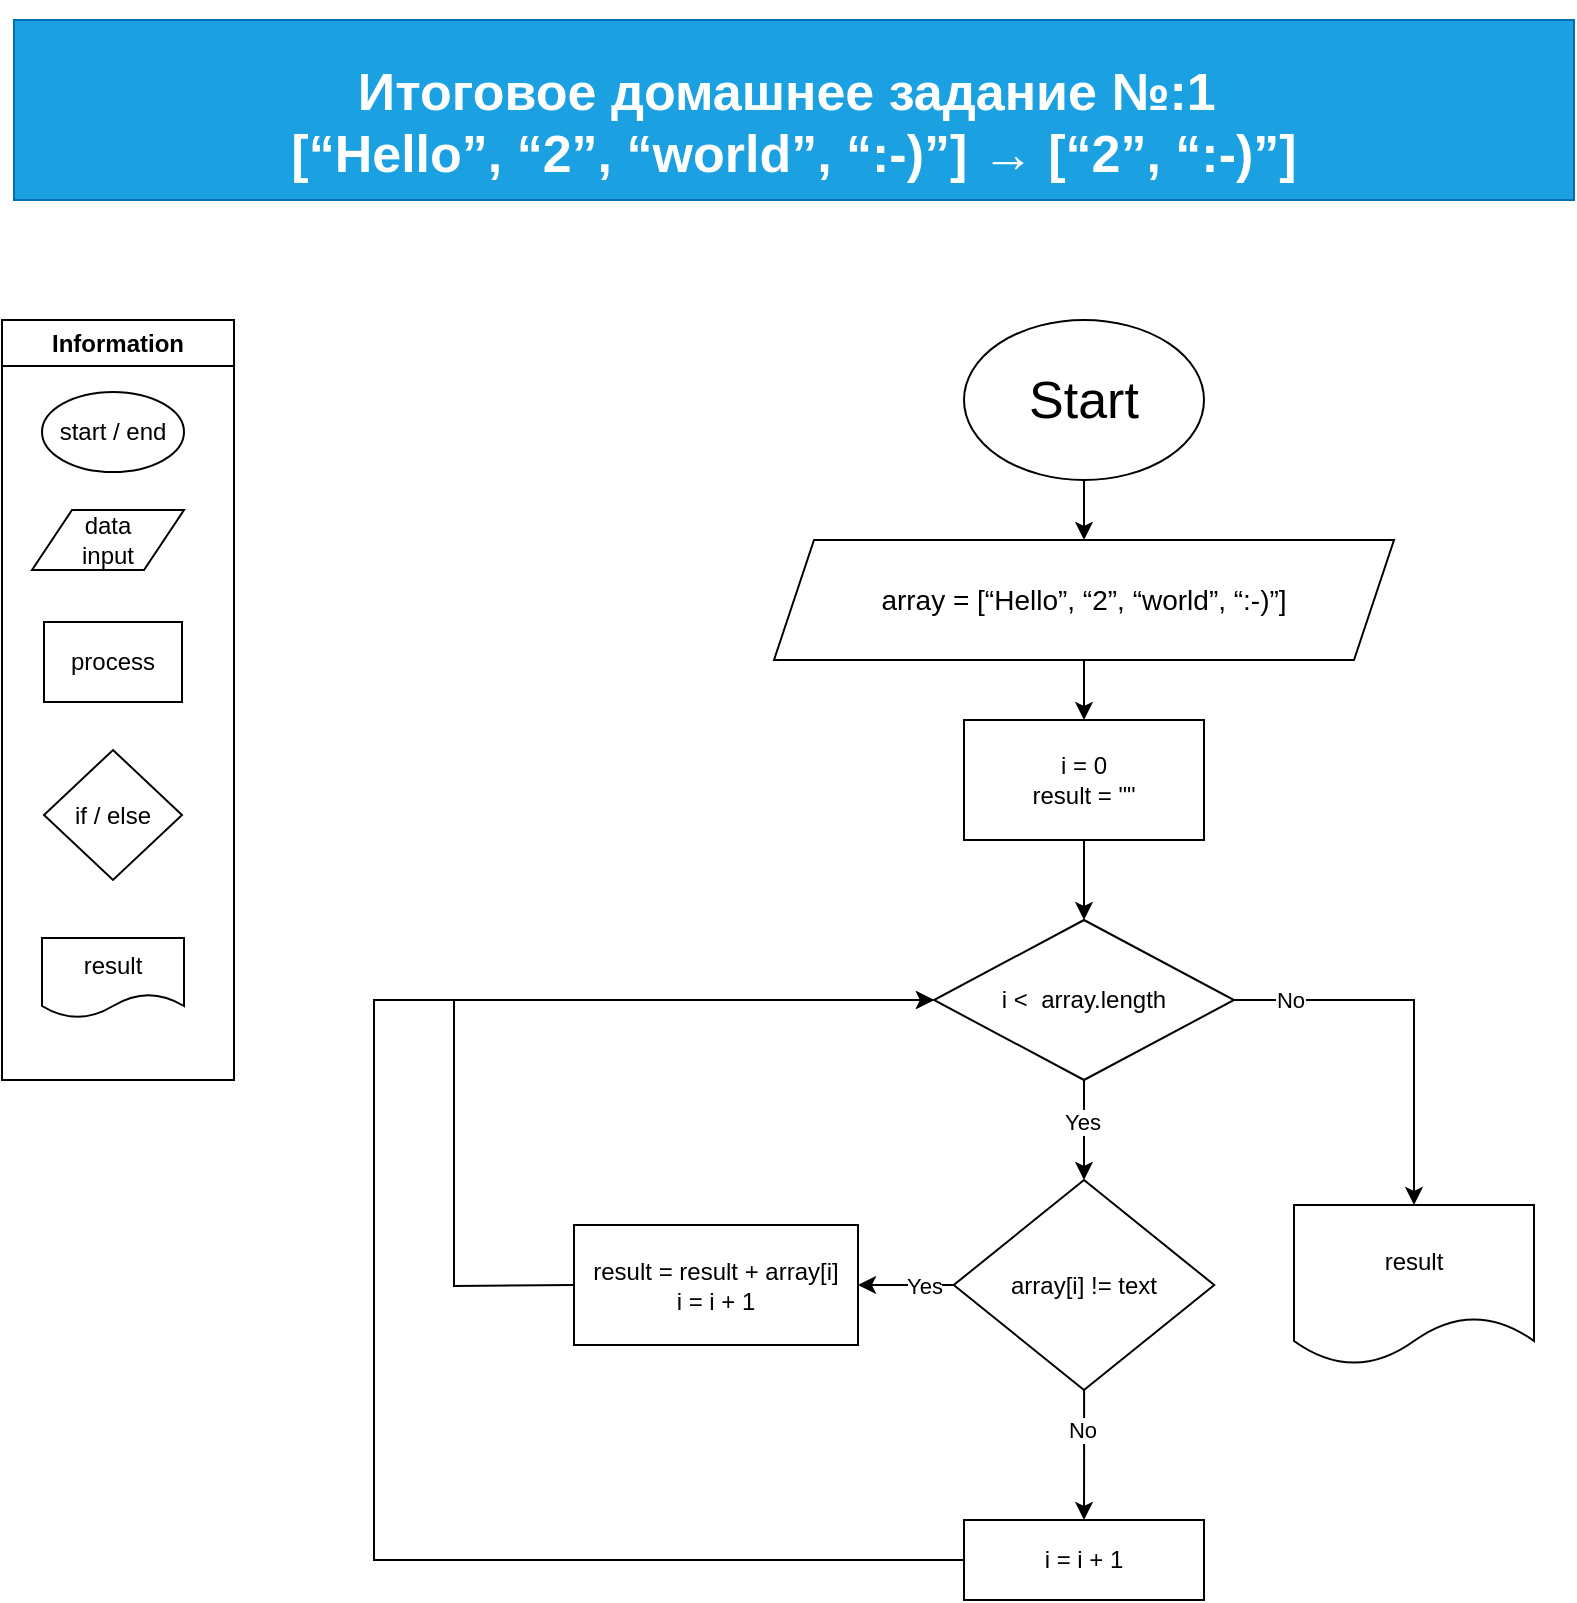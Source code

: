 <mxfile version="23.1.5" type="device">
  <diagram name="Страница — 1" id="3ngHZvdrytW89F6JeoqI">
    <mxGraphModel dx="1434" dy="844" grid="1" gridSize="10" guides="1" tooltips="1" connect="1" arrows="1" fold="1" page="1" pageScale="1" pageWidth="827" pageHeight="1169" math="0" shadow="0">
      <root>
        <mxCell id="0" />
        <mxCell id="1" parent="0" />
        <mxCell id="jCT3Bc8jbTBr8M0klGkr-1" value="Start" style="ellipse;whiteSpace=wrap;html=1;fontSize=26;fontFamily=Helvetica;" parent="1" vertex="1">
          <mxGeometry x="495" y="160" width="120" height="80" as="geometry" />
        </mxCell>
        <mxCell id="jCT3Bc8jbTBr8M0klGkr-2" value="" style="endArrow=classic;html=1;rounded=0;exitX=0.5;exitY=1;exitDx=0;exitDy=0;entryX=0.5;entryY=0;entryDx=0;entryDy=0;" parent="1" source="jCT3Bc8jbTBr8M0klGkr-1" target="NCkpswVvDA3_mtFuB1Wg-1" edge="1">
          <mxGeometry width="50" height="50" relative="1" as="geometry">
            <mxPoint x="565" y="470" as="sourcePoint" />
            <mxPoint x="555" y="280" as="targetPoint" />
          </mxGeometry>
        </mxCell>
        <mxCell id="JU1snuM1A_5mMVldpm_u-1" value="&lt;br style=&quot;border-color: var(--border-color);&quot;&gt;Итоговое домашнее задание №:1&amp;nbsp;&lt;br style=&quot;border-color: var(--border-color);&quot;&gt;[“Hello”, “2”, “world”, “:-)”] → [“2”, “:-)”]" style="text;html=1;spacing=5;spacingTop=-20;whiteSpace=wrap;overflow=hidden;rounded=0;fillColor=#1ba1e2;strokeColor=#006EAF;fontColor=#ffffff;align=center;fontStyle=1;fontSize=26;" parent="1" vertex="1">
          <mxGeometry x="20" y="10" width="780" height="90" as="geometry" />
        </mxCell>
        <mxCell id="JxUJZMgpZZbEwyPVfIzD-1" value="Information" style="swimlane;whiteSpace=wrap;html=1;" parent="1" vertex="1">
          <mxGeometry x="14" y="160" width="116" height="380" as="geometry">
            <mxRectangle x="14" y="100" width="140" height="30" as="alternateBounds" />
          </mxGeometry>
        </mxCell>
        <mxCell id="JxUJZMgpZZbEwyPVfIzD-2" value="start / end" style="ellipse;whiteSpace=wrap;html=1;" parent="JxUJZMgpZZbEwyPVfIzD-1" vertex="1">
          <mxGeometry x="20" y="36" width="71" height="40" as="geometry" />
        </mxCell>
        <mxCell id="JxUJZMgpZZbEwyPVfIzD-3" value="data &lt;br&gt;input" style="shape=parallelogram;perimeter=parallelogramPerimeter;whiteSpace=wrap;html=1;fixedSize=1;" parent="JxUJZMgpZZbEwyPVfIzD-1" vertex="1">
          <mxGeometry x="15" y="95" width="76" height="30" as="geometry" />
        </mxCell>
        <mxCell id="JxUJZMgpZZbEwyPVfIzD-4" value="process" style="rounded=0;whiteSpace=wrap;html=1;" parent="JxUJZMgpZZbEwyPVfIzD-1" vertex="1">
          <mxGeometry x="21" y="151" width="69" height="40" as="geometry" />
        </mxCell>
        <mxCell id="JxUJZMgpZZbEwyPVfIzD-5" value="result" style="shape=document;whiteSpace=wrap;html=1;boundedLbl=1;" parent="JxUJZMgpZZbEwyPVfIzD-1" vertex="1">
          <mxGeometry x="20" y="309" width="71" height="40" as="geometry" />
        </mxCell>
        <mxCell id="JxUJZMgpZZbEwyPVfIzD-6" value="if / else" style="rhombus;whiteSpace=wrap;html=1;" parent="JxUJZMgpZZbEwyPVfIzD-1" vertex="1">
          <mxGeometry x="21" y="215" width="69" height="65" as="geometry" />
        </mxCell>
        <mxCell id="NCkpswVvDA3_mtFuB1Wg-1" value="array =&amp;nbsp;[“Hello”, “2”, “world”, “:-)”]" style="shape=parallelogram;perimeter=parallelogramPerimeter;whiteSpace=wrap;html=1;fixedSize=1;fontSize=14;" parent="1" vertex="1">
          <mxGeometry x="400" y="270" width="310" height="60" as="geometry" />
        </mxCell>
        <mxCell id="NCkpswVvDA3_mtFuB1Wg-3" value="" style="endArrow=classic;html=1;rounded=0;exitX=0.5;exitY=1;exitDx=0;exitDy=0;entryX=0.5;entryY=0;entryDx=0;entryDy=0;" parent="1" source="NCkpswVvDA3_mtFuB1Wg-1" target="NCkpswVvDA3_mtFuB1Wg-2" edge="1">
          <mxGeometry width="50" height="50" relative="1" as="geometry">
            <mxPoint x="555" y="340" as="sourcePoint" />
            <mxPoint x="555" y="560" as="targetPoint" />
          </mxGeometry>
        </mxCell>
        <mxCell id="NCkpswVvDA3_mtFuB1Wg-2" value="i = 0&lt;br&gt;result = &quot;&quot;" style="rounded=0;whiteSpace=wrap;html=1;" parent="1" vertex="1">
          <mxGeometry x="495" y="360" width="120" height="60" as="geometry" />
        </mxCell>
        <mxCell id="NCkpswVvDA3_mtFuB1Wg-5" value="" style="endArrow=classic;html=1;rounded=0;exitX=0.5;exitY=1;exitDx=0;exitDy=0;entryX=0.5;entryY=0;entryDx=0;entryDy=0;" parent="1" source="NCkpswVvDA3_mtFuB1Wg-2" target="NCkpswVvDA3_mtFuB1Wg-4" edge="1">
          <mxGeometry width="50" height="50" relative="1" as="geometry">
            <mxPoint x="555" y="450" as="sourcePoint" />
            <mxPoint x="555" y="560" as="targetPoint" />
          </mxGeometry>
        </mxCell>
        <mxCell id="NCkpswVvDA3_mtFuB1Wg-4" value="i &amp;lt;&amp;nbsp;&amp;nbsp;array.length" style="rhombus;whiteSpace=wrap;html=1;" parent="1" vertex="1">
          <mxGeometry x="480" y="460" width="150" height="80" as="geometry" />
        </mxCell>
        <mxCell id="NCkpswVvDA3_mtFuB1Wg-11" value="" style="endArrow=classic;html=1;rounded=0;exitX=0.5;exitY=1;exitDx=0;exitDy=0;entryX=0.5;entryY=0;entryDx=0;entryDy=0;" parent="1" source="NCkpswVvDA3_mtFuB1Wg-4" target="UQAt2kH8SCvdrtAHSddn-1" edge="1">
          <mxGeometry width="50" height="50" relative="1" as="geometry">
            <mxPoint x="555" y="540" as="sourcePoint" />
            <mxPoint x="555" y="585" as="targetPoint" />
            <Array as="points" />
          </mxGeometry>
        </mxCell>
        <mxCell id="NCkpswVvDA3_mtFuB1Wg-12" value="Yes" style="edgeLabel;html=1;align=center;verticalAlign=middle;resizable=0;points=[];" parent="NCkpswVvDA3_mtFuB1Wg-11" vertex="1" connectable="0">
          <mxGeometry x="-0.164" y="-1" relative="1" as="geometry">
            <mxPoint as="offset" />
          </mxGeometry>
        </mxCell>
        <mxCell id="UQAt2kH8SCvdrtAHSddn-13" value="" style="edgeStyle=orthogonalEdgeStyle;rounded=0;orthogonalLoop=1;jettySize=auto;html=1;entryX=0.5;entryY=0;entryDx=0;entryDy=0;" parent="1" source="UQAt2kH8SCvdrtAHSddn-1" target="UQAt2kH8SCvdrtAHSddn-19" edge="1">
          <mxGeometry relative="1" as="geometry">
            <mxPoint x="554.995" y="750" as="targetPoint" />
          </mxGeometry>
        </mxCell>
        <mxCell id="UQAt2kH8SCvdrtAHSddn-14" value="No" style="edgeLabel;html=1;align=center;verticalAlign=middle;resizable=0;points=[];" parent="UQAt2kH8SCvdrtAHSddn-13" vertex="1" connectable="0">
          <mxGeometry x="-0.389" y="-1" relative="1" as="geometry">
            <mxPoint as="offset" />
          </mxGeometry>
        </mxCell>
        <mxCell id="UQAt2kH8SCvdrtAHSddn-1" value="array[i] != text" style="rhombus;whiteSpace=wrap;html=1;" parent="1" vertex="1">
          <mxGeometry x="489.87" y="590" width="130.25" height="105" as="geometry" />
        </mxCell>
        <mxCell id="UQAt2kH8SCvdrtAHSddn-3" value="result = result + array[i]&lt;br&gt;i = i + 1" style="rounded=0;whiteSpace=wrap;html=1;" parent="1" vertex="1">
          <mxGeometry x="300" y="612.5" width="142" height="60" as="geometry" />
        </mxCell>
        <mxCell id="UQAt2kH8SCvdrtAHSddn-4" value="" style="endArrow=classic;html=1;rounded=0;exitX=0;exitY=0.5;exitDx=0;exitDy=0;entryX=1;entryY=0.5;entryDx=0;entryDy=0;" parent="1" source="UQAt2kH8SCvdrtAHSddn-1" target="UQAt2kH8SCvdrtAHSddn-3" edge="1">
          <mxGeometry width="50" height="50" relative="1" as="geometry">
            <mxPoint x="647.12" y="670" as="sourcePoint" />
            <mxPoint x="697.12" y="620" as="targetPoint" />
          </mxGeometry>
        </mxCell>
        <mxCell id="UQAt2kH8SCvdrtAHSddn-5" value="Yes" style="edgeLabel;html=1;align=center;verticalAlign=middle;resizable=0;points=[];" parent="UQAt2kH8SCvdrtAHSddn-4" vertex="1" connectable="0">
          <mxGeometry x="-0.342" relative="1" as="geometry">
            <mxPoint as="offset" />
          </mxGeometry>
        </mxCell>
        <mxCell id="UQAt2kH8SCvdrtAHSddn-19" value="i = i + 1" style="whiteSpace=wrap;html=1;" parent="1" vertex="1">
          <mxGeometry x="495" y="760" width="120" height="40" as="geometry" />
        </mxCell>
        <mxCell id="UQAt2kH8SCvdrtAHSddn-22" value="" style="endArrow=classic;html=1;rounded=0;exitX=0;exitY=0.5;exitDx=0;exitDy=0;entryX=0;entryY=0.5;entryDx=0;entryDy=0;" parent="1" source="UQAt2kH8SCvdrtAHSddn-19" target="NCkpswVvDA3_mtFuB1Wg-4" edge="1">
          <mxGeometry width="50" height="50" relative="1" as="geometry">
            <mxPoint x="390" y="740" as="sourcePoint" />
            <mxPoint x="440" y="690" as="targetPoint" />
            <Array as="points">
              <mxPoint x="200" y="780" />
              <mxPoint x="200" y="500" />
            </Array>
          </mxGeometry>
        </mxCell>
        <mxCell id="UQAt2kH8SCvdrtAHSddn-24" value="" style="endArrow=classic;html=1;rounded=0;exitX=0;exitY=0.5;exitDx=0;exitDy=0;entryX=0;entryY=0.5;entryDx=0;entryDy=0;" parent="1" source="UQAt2kH8SCvdrtAHSddn-3" target="NCkpswVvDA3_mtFuB1Wg-4" edge="1">
          <mxGeometry width="50" height="50" relative="1" as="geometry">
            <mxPoint x="250" y="700" as="sourcePoint" />
            <mxPoint x="500" y="500" as="targetPoint" />
            <Array as="points">
              <mxPoint x="240" y="643" />
              <mxPoint x="240" y="500" />
            </Array>
          </mxGeometry>
        </mxCell>
        <mxCell id="K4VvaAnOZlt_cPw1KZeV-6" value="" style="endArrow=classic;html=1;rounded=0;exitX=1;exitY=0.5;exitDx=0;exitDy=0;entryX=0.5;entryY=0;entryDx=0;entryDy=0;" parent="1" source="NCkpswVvDA3_mtFuB1Wg-4" target="K4VvaAnOZlt_cPw1KZeV-12" edge="1">
          <mxGeometry width="50" height="50" relative="1" as="geometry">
            <mxPoint x="604" y="500" as="sourcePoint" />
            <mxPoint x="720" y="680" as="targetPoint" />
            <Array as="points">
              <mxPoint x="720" y="500" />
            </Array>
          </mxGeometry>
        </mxCell>
        <mxCell id="9NQiDWjdbilmGoPrn_O9-1" value="No" style="edgeLabel;html=1;align=center;verticalAlign=middle;resizable=0;points=[];" vertex="1" connectable="0" parent="K4VvaAnOZlt_cPw1KZeV-6">
          <mxGeometry x="-0.711" relative="1" as="geometry">
            <mxPoint as="offset" />
          </mxGeometry>
        </mxCell>
        <mxCell id="K4VvaAnOZlt_cPw1KZeV-12" value="result" style="shape=document;whiteSpace=wrap;html=1;boundedLbl=1;" parent="1" vertex="1">
          <mxGeometry x="660" y="602.5" width="120" height="80" as="geometry" />
        </mxCell>
      </root>
    </mxGraphModel>
  </diagram>
</mxfile>
